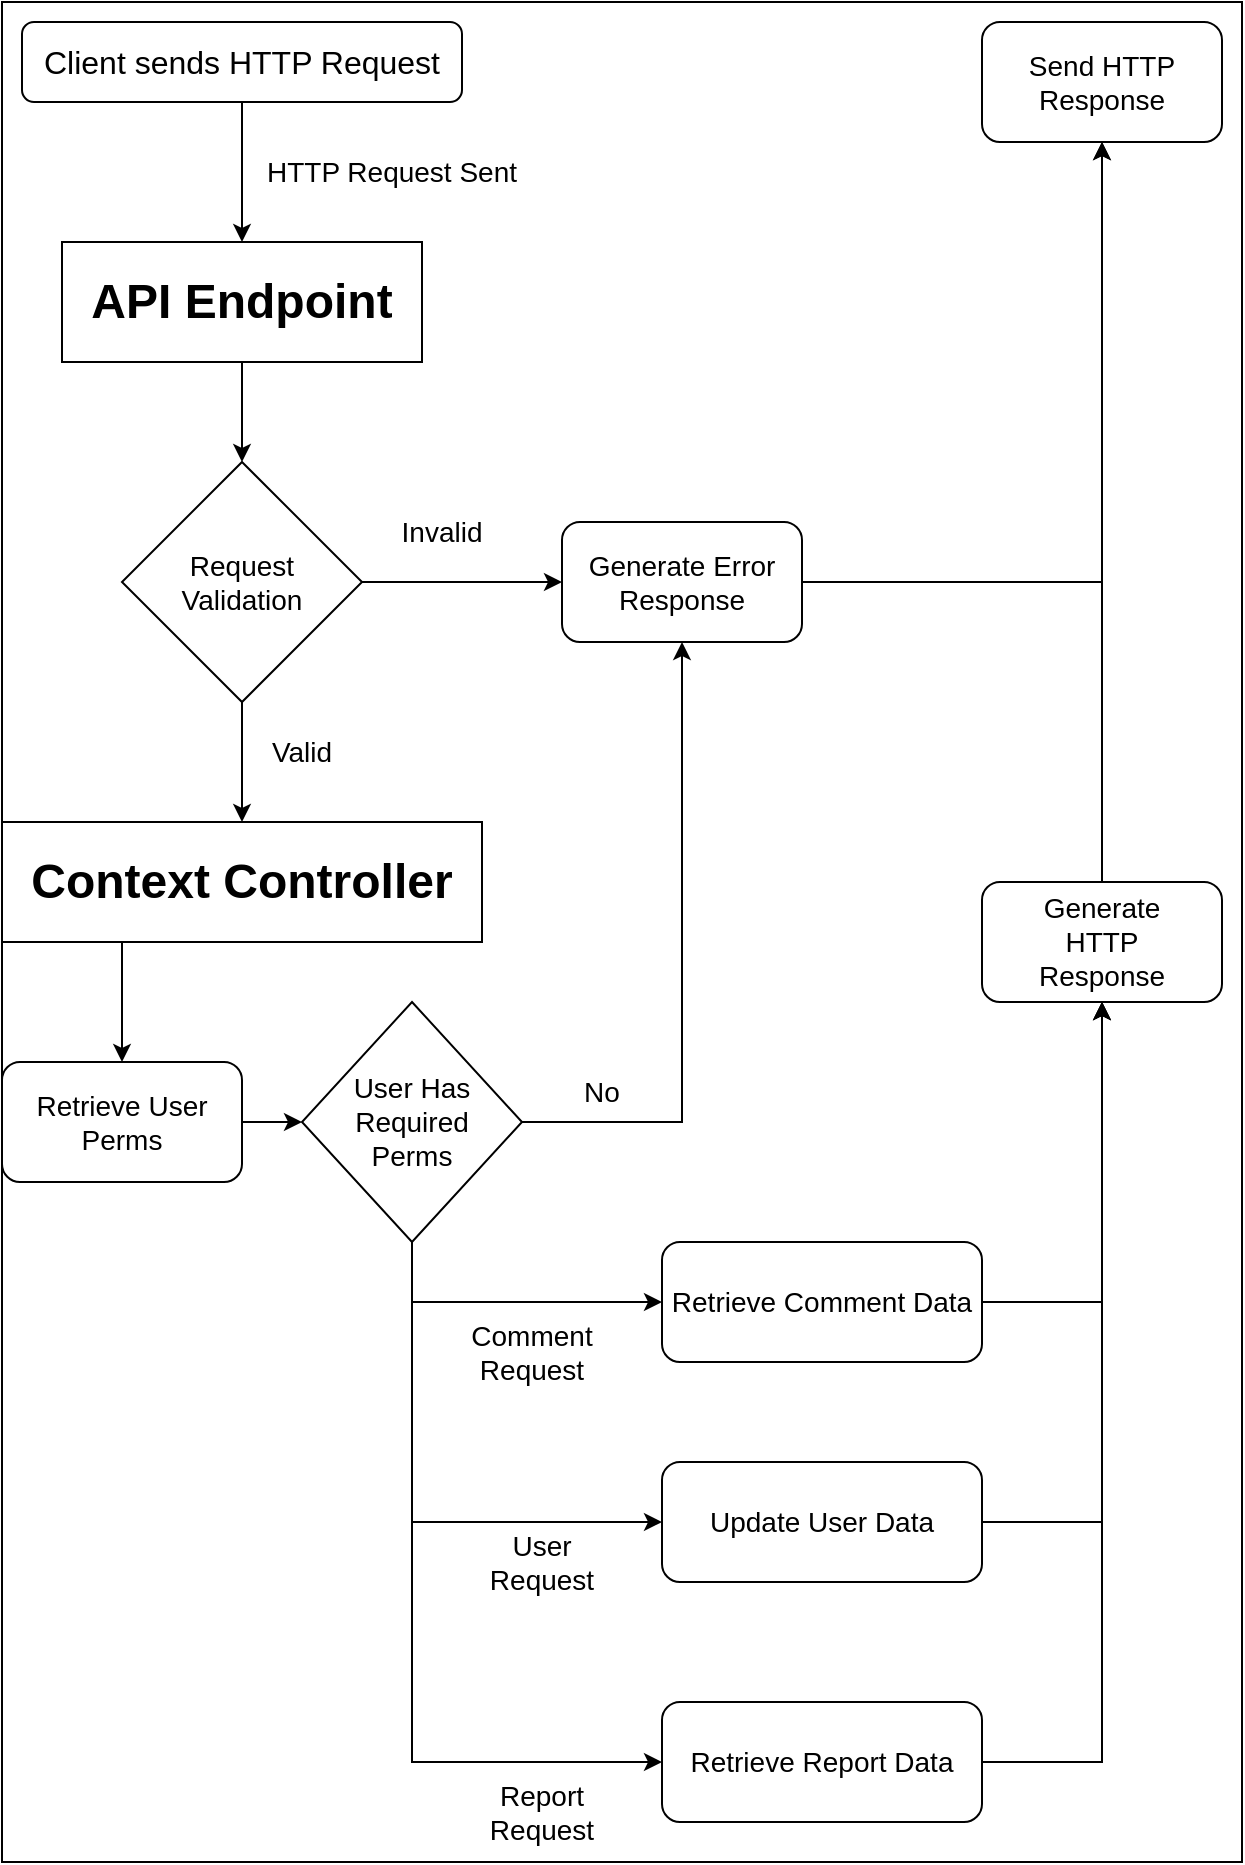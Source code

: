 <mxfile version="20.5.3" type="device"><diagram id="_ufS980VLF8vQTYnq4Q3" name="Page-1"><mxGraphModel dx="1220" dy="1117" grid="1" gridSize="10" guides="1" tooltips="1" connect="1" arrows="1" fold="1" page="1" pageScale="1" pageWidth="850" pageHeight="1100" math="0" shadow="0"><root><mxCell id="0"/><mxCell id="1" parent="0"/><mxCell id="2_XYrI6cmjqNORAOZBC0-64" value="" style="rounded=0;whiteSpace=wrap;html=1;fontSize=14;" vertex="1" parent="1"><mxGeometry x="120" y="30" width="620" height="930" as="geometry"/></mxCell><mxCell id="2_XYrI6cmjqNORAOZBC0-1" value="" style="rounded=1;whiteSpace=wrap;html=1;" vertex="1" parent="1"><mxGeometry x="130" y="40" width="220" height="40" as="geometry"/></mxCell><mxCell id="2_XYrI6cmjqNORAOZBC0-11" style="edgeStyle=orthogonalEdgeStyle;rounded=0;orthogonalLoop=1;jettySize=auto;html=1;exitX=0.5;exitY=1;exitDx=0;exitDy=0;entryX=0.5;entryY=0;entryDx=0;entryDy=0;" edge="1" parent="1" source="2_XYrI6cmjqNORAOZBC0-2" target="2_XYrI6cmjqNORAOZBC0-10"><mxGeometry relative="1" as="geometry"/></mxCell><mxCell id="2_XYrI6cmjqNORAOZBC0-2" value="Client sends HTTP Request" style="text;html=1;strokeColor=none;fillColor=none;align=center;verticalAlign=middle;whiteSpace=wrap;rounded=0;fontSize=16;" vertex="1" parent="1"><mxGeometry x="130" y="40" width="220" height="40" as="geometry"/></mxCell><mxCell id="2_XYrI6cmjqNORAOZBC0-22" style="edgeStyle=orthogonalEdgeStyle;rounded=0;orthogonalLoop=1;jettySize=auto;html=1;exitX=0.5;exitY=1;exitDx=0;exitDy=0;entryX=0.5;entryY=0;entryDx=0;entryDy=0;fontSize=16;" edge="1" parent="1" source="2_XYrI6cmjqNORAOZBC0-10" target="2_XYrI6cmjqNORAOZBC0-19"><mxGeometry relative="1" as="geometry"/></mxCell><mxCell id="2_XYrI6cmjqNORAOZBC0-10" value="" style="rounded=0;whiteSpace=wrap;html=1;" vertex="1" parent="1"><mxGeometry x="150" y="150" width="180" height="60" as="geometry"/></mxCell><mxCell id="2_XYrI6cmjqNORAOZBC0-13" value="&lt;h1&gt;API Endpoint&lt;br&gt;&lt;/h1&gt;" style="text;html=1;strokeColor=none;fillColor=none;spacing=5;spacingTop=-20;whiteSpace=wrap;overflow=hidden;rounded=0;align=center;" vertex="1" parent="1"><mxGeometry x="150" y="160" width="180" height="40" as="geometry"/></mxCell><mxCell id="2_XYrI6cmjqNORAOZBC0-14" value="HTTP Request Sent" style="text;html=1;strokeColor=none;fillColor=none;align=center;verticalAlign=middle;whiteSpace=wrap;rounded=0;fontSize=14;" vertex="1" parent="1"><mxGeometry x="240" y="100" width="150" height="30" as="geometry"/></mxCell><mxCell id="2_XYrI6cmjqNORAOZBC0-39" style="edgeStyle=orthogonalEdgeStyle;rounded=0;orthogonalLoop=1;jettySize=auto;html=1;exitX=0.5;exitY=1;exitDx=0;exitDy=0;fontSize=14;" edge="1" parent="1" source="2_XYrI6cmjqNORAOZBC0-15" target="2_XYrI6cmjqNORAOZBC0-38"><mxGeometry relative="1" as="geometry"><Array as="points"><mxPoint x="180" y="500"/></Array></mxGeometry></mxCell><mxCell id="2_XYrI6cmjqNORAOZBC0-15" value="" style="rounded=0;whiteSpace=wrap;html=1;fontSize=16;" vertex="1" parent="1"><mxGeometry x="120" y="440" width="240" height="60" as="geometry"/></mxCell><mxCell id="2_XYrI6cmjqNORAOZBC0-16" value="&lt;h1&gt;Context Controller&lt;br&gt;&lt;/h1&gt;" style="text;html=1;strokeColor=none;fillColor=none;spacing=5;spacingTop=-20;whiteSpace=wrap;overflow=hidden;rounded=0;align=center;" vertex="1" parent="1"><mxGeometry x="120" y="450" width="240" height="40" as="geometry"/></mxCell><mxCell id="2_XYrI6cmjqNORAOZBC0-23" style="edgeStyle=orthogonalEdgeStyle;rounded=0;orthogonalLoop=1;jettySize=auto;html=1;exitX=0.5;exitY=1;exitDx=0;exitDy=0;entryX=0.5;entryY=0;entryDx=0;entryDy=0;fontSize=16;" edge="1" parent="1" source="2_XYrI6cmjqNORAOZBC0-19" target="2_XYrI6cmjqNORAOZBC0-15"><mxGeometry relative="1" as="geometry"/></mxCell><mxCell id="2_XYrI6cmjqNORAOZBC0-28" style="edgeStyle=orthogonalEdgeStyle;rounded=0;orthogonalLoop=1;jettySize=auto;html=1;exitX=1;exitY=0.5;exitDx=0;exitDy=0;fontSize=14;" edge="1" parent="1" source="2_XYrI6cmjqNORAOZBC0-19" target="2_XYrI6cmjqNORAOZBC0-26"><mxGeometry relative="1" as="geometry"/></mxCell><mxCell id="2_XYrI6cmjqNORAOZBC0-19" value="" style="rhombus;whiteSpace=wrap;html=1;fontSize=16;" vertex="1" parent="1"><mxGeometry x="180" y="260" width="120" height="120" as="geometry"/></mxCell><mxCell id="2_XYrI6cmjqNORAOZBC0-24" value="Valid" style="text;html=1;strokeColor=none;fillColor=none;align=center;verticalAlign=middle;whiteSpace=wrap;rounded=0;fontSize=14;" vertex="1" parent="1"><mxGeometry x="240" y="390" width="60" height="30" as="geometry"/></mxCell><mxCell id="2_XYrI6cmjqNORAOZBC0-25" value="&lt;div&gt;Request&lt;/div&gt;&lt;div&gt;Validation&lt;br&gt;&lt;/div&gt;" style="text;html=1;strokeColor=none;fillColor=none;align=center;verticalAlign=middle;whiteSpace=wrap;rounded=0;fontSize=14;" vertex="1" parent="1"><mxGeometry x="200" y="290" width="80" height="60" as="geometry"/></mxCell><mxCell id="2_XYrI6cmjqNORAOZBC0-29" style="edgeStyle=orthogonalEdgeStyle;rounded=0;orthogonalLoop=1;jettySize=auto;html=1;exitX=1;exitY=0.5;exitDx=0;exitDy=0;entryX=0.5;entryY=1;entryDx=0;entryDy=0;fontSize=14;" edge="1" parent="1" source="2_XYrI6cmjqNORAOZBC0-26" target="2_XYrI6cmjqNORAOZBC0-27"><mxGeometry relative="1" as="geometry"/></mxCell><mxCell id="2_XYrI6cmjqNORAOZBC0-26" value="&lt;div&gt;Generate Error&lt;/div&gt;&lt;div&gt;Response&lt;br&gt;&lt;/div&gt;" style="rounded=1;whiteSpace=wrap;html=1;fontSize=14;" vertex="1" parent="1"><mxGeometry x="400" y="290" width="120" height="60" as="geometry"/></mxCell><mxCell id="2_XYrI6cmjqNORAOZBC0-27" value="Send HTTP Response" style="rounded=1;whiteSpace=wrap;html=1;fontSize=14;" vertex="1" parent="1"><mxGeometry x="610" y="40" width="120" height="60" as="geometry"/></mxCell><mxCell id="2_XYrI6cmjqNORAOZBC0-47" style="edgeStyle=orthogonalEdgeStyle;rounded=0;orthogonalLoop=1;jettySize=auto;html=1;exitX=1;exitY=0.5;exitDx=0;exitDy=0;entryX=0;entryY=0.5;entryDx=0;entryDy=0;fontSize=14;" edge="1" parent="1" source="2_XYrI6cmjqNORAOZBC0-38" target="2_XYrI6cmjqNORAOZBC0-44"><mxGeometry relative="1" as="geometry"/></mxCell><mxCell id="2_XYrI6cmjqNORAOZBC0-38" value="&lt;div&gt;Retrieve User&lt;/div&gt;&lt;div&gt;Perms&lt;br&gt;&lt;/div&gt;" style="rounded=1;whiteSpace=wrap;html=1;fontSize=14;" vertex="1" parent="1"><mxGeometry x="120" y="560" width="120" height="60" as="geometry"/></mxCell><mxCell id="2_XYrI6cmjqNORAOZBC0-52" style="edgeStyle=orthogonalEdgeStyle;rounded=0;orthogonalLoop=1;jettySize=auto;html=1;exitX=1;exitY=0.5;exitDx=0;exitDy=0;entryX=0.5;entryY=1;entryDx=0;entryDy=0;fontSize=14;" edge="1" parent="1" source="2_XYrI6cmjqNORAOZBC0-40" target="2_XYrI6cmjqNORAOZBC0-43"><mxGeometry relative="1" as="geometry"/></mxCell><mxCell id="2_XYrI6cmjqNORAOZBC0-40" value="Retrieve Comment Data" style="rounded=1;whiteSpace=wrap;html=1;fontSize=14;" vertex="1" parent="1"><mxGeometry x="450" y="650" width="160" height="60" as="geometry"/></mxCell><mxCell id="2_XYrI6cmjqNORAOZBC0-56" style="edgeStyle=orthogonalEdgeStyle;rounded=0;orthogonalLoop=1;jettySize=auto;html=1;exitX=1;exitY=0.5;exitDx=0;exitDy=0;entryX=0.5;entryY=1;entryDx=0;entryDy=0;fontSize=14;" edge="1" parent="1" source="2_XYrI6cmjqNORAOZBC0-41" target="2_XYrI6cmjqNORAOZBC0-43"><mxGeometry relative="1" as="geometry"/></mxCell><mxCell id="2_XYrI6cmjqNORAOZBC0-41" value="Update User Data" style="rounded=1;whiteSpace=wrap;html=1;fontSize=14;" vertex="1" parent="1"><mxGeometry x="450" y="760" width="160" height="60" as="geometry"/></mxCell><mxCell id="2_XYrI6cmjqNORAOZBC0-57" style="edgeStyle=orthogonalEdgeStyle;rounded=0;orthogonalLoop=1;jettySize=auto;html=1;exitX=1;exitY=0.5;exitDx=0;exitDy=0;entryX=0.5;entryY=1;entryDx=0;entryDy=0;fontSize=14;" edge="1" parent="1" source="2_XYrI6cmjqNORAOZBC0-42" target="2_XYrI6cmjqNORAOZBC0-43"><mxGeometry relative="1" as="geometry"/></mxCell><mxCell id="2_XYrI6cmjqNORAOZBC0-42" value="Retrieve Report Data" style="rounded=1;whiteSpace=wrap;html=1;fontSize=14;" vertex="1" parent="1"><mxGeometry x="450" y="880" width="160" height="60" as="geometry"/></mxCell><mxCell id="2_XYrI6cmjqNORAOZBC0-53" style="edgeStyle=orthogonalEdgeStyle;rounded=0;orthogonalLoop=1;jettySize=auto;html=1;exitX=0.5;exitY=0;exitDx=0;exitDy=0;entryX=0.5;entryY=1;entryDx=0;entryDy=0;fontSize=14;" edge="1" parent="1" source="2_XYrI6cmjqNORAOZBC0-43" target="2_XYrI6cmjqNORAOZBC0-27"><mxGeometry relative="1" as="geometry"/></mxCell><mxCell id="2_XYrI6cmjqNORAOZBC0-43" value="" style="rounded=1;whiteSpace=wrap;html=1;fontSize=14;" vertex="1" parent="1"><mxGeometry x="610" y="470" width="120" height="60" as="geometry"/></mxCell><mxCell id="2_XYrI6cmjqNORAOZBC0-48" style="edgeStyle=orthogonalEdgeStyle;rounded=0;orthogonalLoop=1;jettySize=auto;html=1;exitX=1;exitY=0.5;exitDx=0;exitDy=0;fontSize=14;" edge="1" parent="1" source="2_XYrI6cmjqNORAOZBC0-44" target="2_XYrI6cmjqNORAOZBC0-26"><mxGeometry relative="1" as="geometry"/></mxCell><mxCell id="2_XYrI6cmjqNORAOZBC0-49" style="edgeStyle=orthogonalEdgeStyle;rounded=0;orthogonalLoop=1;jettySize=auto;html=1;exitX=0.5;exitY=1;exitDx=0;exitDy=0;entryX=0;entryY=0.5;entryDx=0;entryDy=0;fontSize=14;" edge="1" parent="1" source="2_XYrI6cmjqNORAOZBC0-44" target="2_XYrI6cmjqNORAOZBC0-40"><mxGeometry relative="1" as="geometry"/></mxCell><mxCell id="2_XYrI6cmjqNORAOZBC0-50" style="edgeStyle=orthogonalEdgeStyle;rounded=0;orthogonalLoop=1;jettySize=auto;html=1;exitX=0.5;exitY=1;exitDx=0;exitDy=0;entryX=0;entryY=0.5;entryDx=0;entryDy=0;fontSize=14;" edge="1" parent="1" source="2_XYrI6cmjqNORAOZBC0-44" target="2_XYrI6cmjqNORAOZBC0-41"><mxGeometry relative="1" as="geometry"/></mxCell><mxCell id="2_XYrI6cmjqNORAOZBC0-51" style="edgeStyle=orthogonalEdgeStyle;rounded=0;orthogonalLoop=1;jettySize=auto;html=1;exitX=0.5;exitY=1;exitDx=0;exitDy=0;entryX=0;entryY=0.5;entryDx=0;entryDy=0;fontSize=14;" edge="1" parent="1" source="2_XYrI6cmjqNORAOZBC0-44" target="2_XYrI6cmjqNORAOZBC0-42"><mxGeometry relative="1" as="geometry"/></mxCell><mxCell id="2_XYrI6cmjqNORAOZBC0-44" value="&lt;div&gt;User Has&lt;/div&gt;&lt;div&gt;Required&lt;/div&gt;&lt;div&gt;Perms&lt;/div&gt;" style="rhombus;whiteSpace=wrap;html=1;fontSize=14;" vertex="1" parent="1"><mxGeometry x="270" y="530" width="110" height="120" as="geometry"/></mxCell><mxCell id="2_XYrI6cmjqNORAOZBC0-58" value="No" style="text;html=1;strokeColor=none;fillColor=none;align=center;verticalAlign=middle;whiteSpace=wrap;rounded=0;fontSize=14;" vertex="1" parent="1"><mxGeometry x="390" y="560" width="60" height="30" as="geometry"/></mxCell><mxCell id="2_XYrI6cmjqNORAOZBC0-59" value="Invalid" style="text;html=1;strokeColor=none;fillColor=none;align=center;verticalAlign=middle;whiteSpace=wrap;rounded=0;fontSize=14;" vertex="1" parent="1"><mxGeometry x="310" y="280" width="60" height="30" as="geometry"/></mxCell><mxCell id="2_XYrI6cmjqNORAOZBC0-60" value="&lt;div&gt;Comment&lt;/div&gt;&lt;div&gt;Request&lt;br&gt;&lt;/div&gt;" style="text;html=1;strokeColor=none;fillColor=none;align=center;verticalAlign=middle;whiteSpace=wrap;rounded=0;fontSize=14;" vertex="1" parent="1"><mxGeometry x="330" y="690" width="110" height="30" as="geometry"/></mxCell><mxCell id="2_XYrI6cmjqNORAOZBC0-61" value="&lt;div&gt;User &lt;br&gt;&lt;/div&gt;&lt;div&gt;Request&lt;/div&gt;" style="text;html=1;strokeColor=none;fillColor=none;align=center;verticalAlign=middle;whiteSpace=wrap;rounded=0;fontSize=14;" vertex="1" parent="1"><mxGeometry x="340" y="790" width="100" height="40" as="geometry"/></mxCell><mxCell id="2_XYrI6cmjqNORAOZBC0-62" value="&lt;div&gt;Report&lt;/div&gt;&lt;div&gt;Request&lt;br&gt;&lt;/div&gt;" style="text;html=1;strokeColor=none;fillColor=none;align=center;verticalAlign=middle;whiteSpace=wrap;rounded=0;fontSize=14;" vertex="1" parent="1"><mxGeometry x="360" y="920" width="60" height="30" as="geometry"/></mxCell><mxCell id="2_XYrI6cmjqNORAOZBC0-63" value="&lt;div&gt;Generate HTTP&lt;/div&gt;&lt;div&gt;Response&lt;br&gt;&lt;/div&gt;" style="text;html=1;strokeColor=none;fillColor=none;align=center;verticalAlign=middle;whiteSpace=wrap;rounded=0;fontSize=14;" vertex="1" parent="1"><mxGeometry x="640" y="485" width="60" height="30" as="geometry"/></mxCell></root></mxGraphModel></diagram></mxfile>